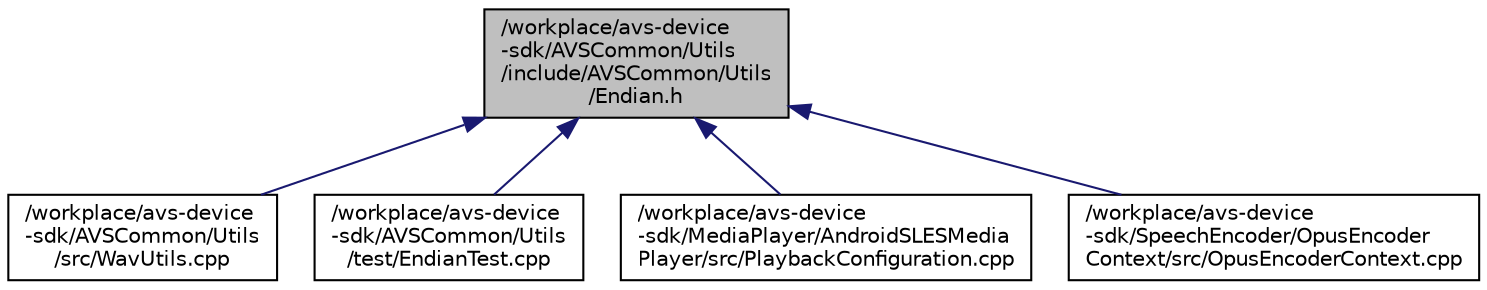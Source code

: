 digraph "/workplace/avs-device-sdk/AVSCommon/Utils/include/AVSCommon/Utils/Endian.h"
{
 // LATEX_PDF_SIZE
  edge [fontname="Helvetica",fontsize="10",labelfontname="Helvetica",labelfontsize="10"];
  node [fontname="Helvetica",fontsize="10",shape=record];
  Node1 [label="/workplace/avs-device\l-sdk/AVSCommon/Utils\l/include/AVSCommon/Utils\l/Endian.h",height=0.2,width=0.4,color="black", fillcolor="grey75", style="filled", fontcolor="black",tooltip=" "];
  Node1 -> Node2 [dir="back",color="midnightblue",fontsize="10",style="solid",fontname="Helvetica"];
  Node2 [label="/workplace/avs-device\l-sdk/AVSCommon/Utils\l/src/WavUtils.cpp",height=0.2,width=0.4,color="black", fillcolor="white", style="filled",URL="$_wav_utils_8cpp.html",tooltip=" "];
  Node1 -> Node3 [dir="back",color="midnightblue",fontsize="10",style="solid",fontname="Helvetica"];
  Node3 [label="/workplace/avs-device\l-sdk/AVSCommon/Utils\l/test/EndianTest.cpp",height=0.2,width=0.4,color="black", fillcolor="white", style="filled",URL="$_endian_test_8cpp.html",tooltip=" "];
  Node1 -> Node4 [dir="back",color="midnightblue",fontsize="10",style="solid",fontname="Helvetica"];
  Node4 [label="/workplace/avs-device\l-sdk/MediaPlayer/AndroidSLESMedia\lPlayer/src/PlaybackConfiguration.cpp",height=0.2,width=0.4,color="black", fillcolor="white", style="filled",URL="$_playback_configuration_8cpp.html",tooltip=" "];
  Node1 -> Node5 [dir="back",color="midnightblue",fontsize="10",style="solid",fontname="Helvetica"];
  Node5 [label="/workplace/avs-device\l-sdk/SpeechEncoder/OpusEncoder\lContext/src/OpusEncoderContext.cpp",height=0.2,width=0.4,color="black", fillcolor="white", style="filled",URL="$_opus_encoder_context_8cpp.html",tooltip=" "];
}

